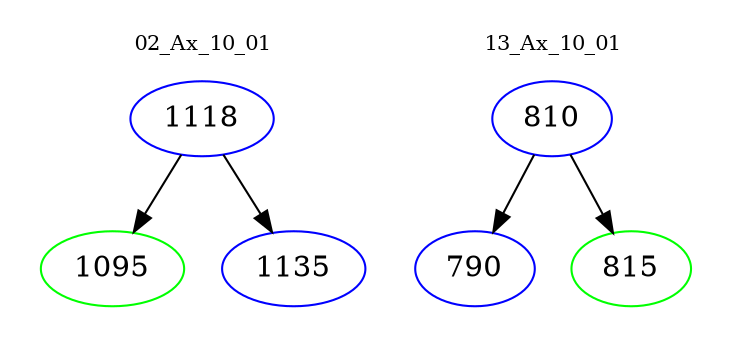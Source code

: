 digraph{
subgraph cluster_0 {
color = white
label = "02_Ax_10_01";
fontsize=10;
T0_1118 [label="1118", color="blue"]
T0_1118 -> T0_1095 [color="black"]
T0_1095 [label="1095", color="green"]
T0_1118 -> T0_1135 [color="black"]
T0_1135 [label="1135", color="blue"]
}
subgraph cluster_1 {
color = white
label = "13_Ax_10_01";
fontsize=10;
T1_810 [label="810", color="blue"]
T1_810 -> T1_790 [color="black"]
T1_790 [label="790", color="blue"]
T1_810 -> T1_815 [color="black"]
T1_815 [label="815", color="green"]
}
}

